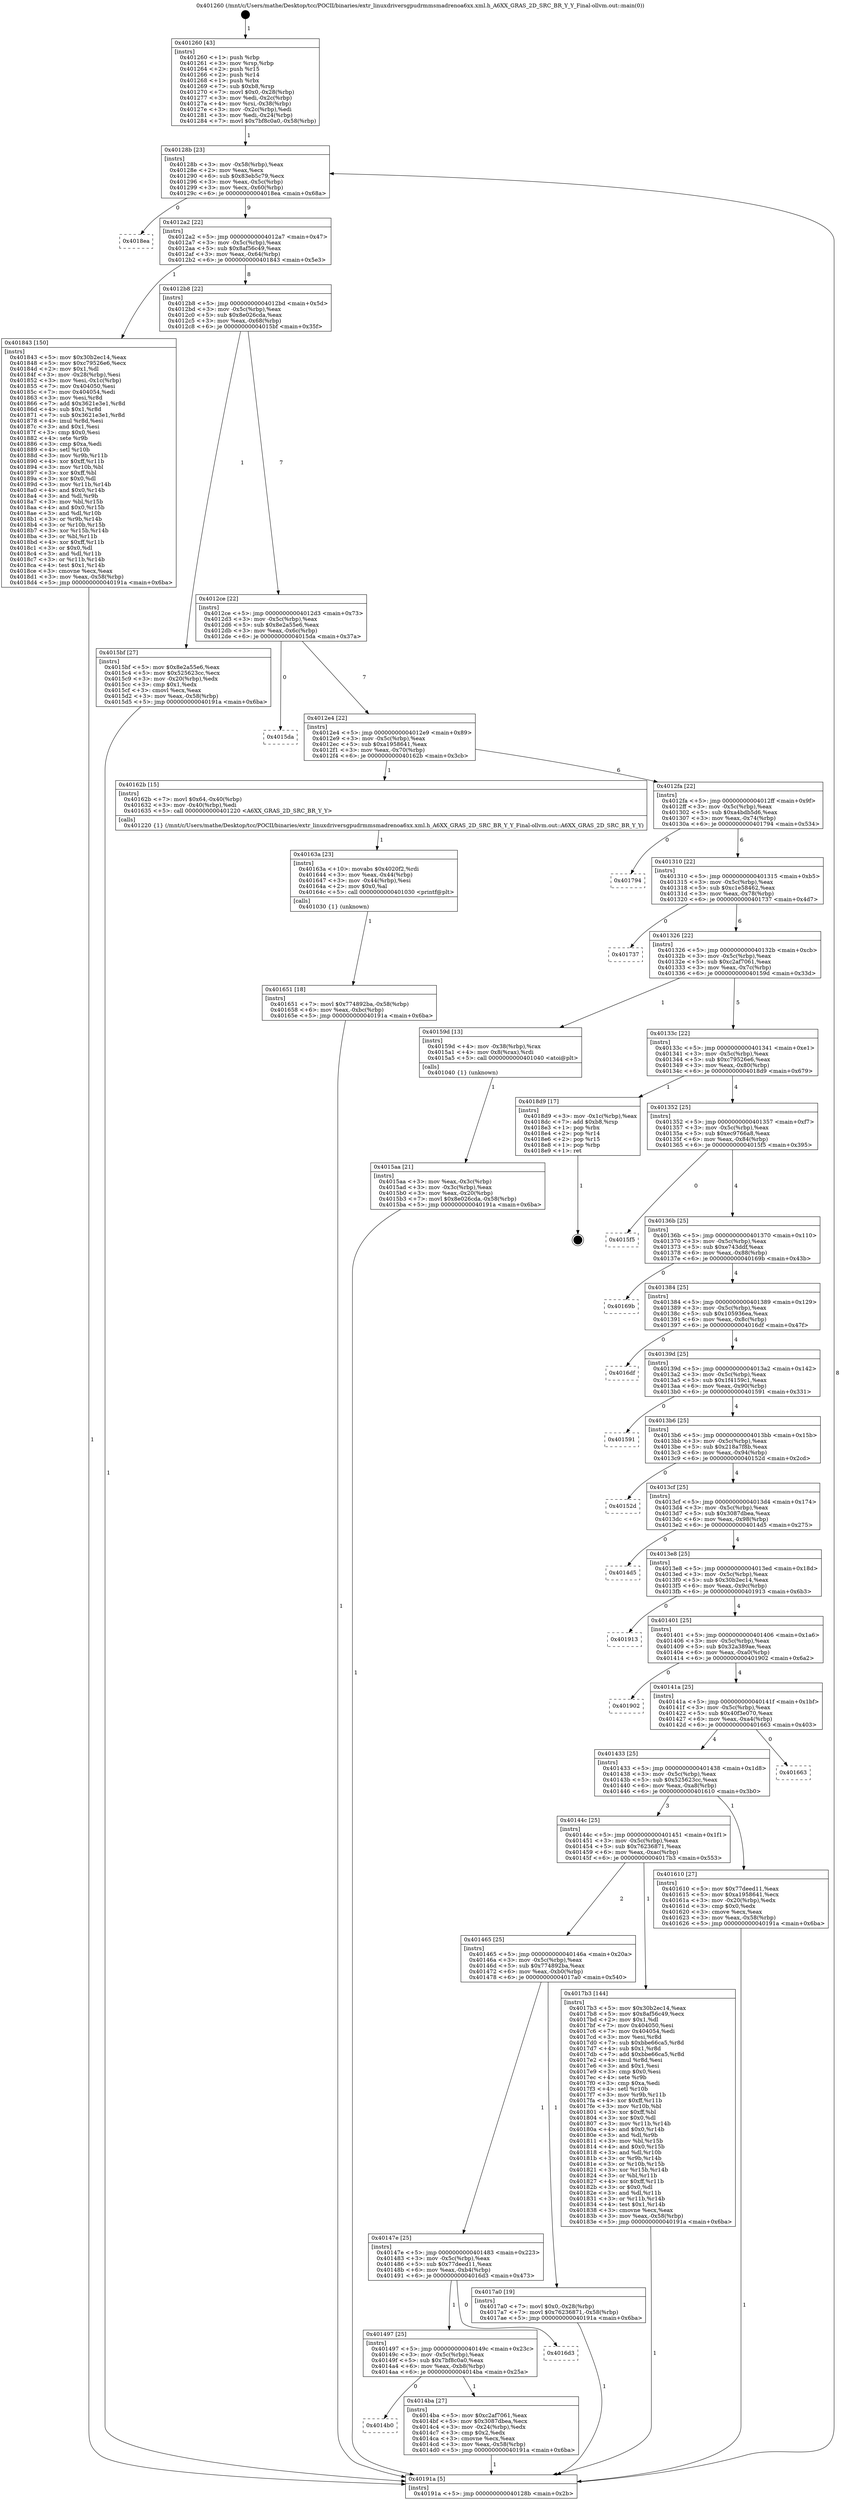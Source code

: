 digraph "0x401260" {
  label = "0x401260 (/mnt/c/Users/mathe/Desktop/tcc/POCII/binaries/extr_linuxdriversgpudrmmsmadrenoa6xx.xml.h_A6XX_GRAS_2D_SRC_BR_Y_Y_Final-ollvm.out::main(0))"
  labelloc = "t"
  node[shape=record]

  Entry [label="",width=0.3,height=0.3,shape=circle,fillcolor=black,style=filled]
  "0x40128b" [label="{
     0x40128b [23]\l
     | [instrs]\l
     &nbsp;&nbsp;0x40128b \<+3\>: mov -0x58(%rbp),%eax\l
     &nbsp;&nbsp;0x40128e \<+2\>: mov %eax,%ecx\l
     &nbsp;&nbsp;0x401290 \<+6\>: sub $0x83eb5c79,%ecx\l
     &nbsp;&nbsp;0x401296 \<+3\>: mov %eax,-0x5c(%rbp)\l
     &nbsp;&nbsp;0x401299 \<+3\>: mov %ecx,-0x60(%rbp)\l
     &nbsp;&nbsp;0x40129c \<+6\>: je 00000000004018ea \<main+0x68a\>\l
  }"]
  "0x4018ea" [label="{
     0x4018ea\l
  }", style=dashed]
  "0x4012a2" [label="{
     0x4012a2 [22]\l
     | [instrs]\l
     &nbsp;&nbsp;0x4012a2 \<+5\>: jmp 00000000004012a7 \<main+0x47\>\l
     &nbsp;&nbsp;0x4012a7 \<+3\>: mov -0x5c(%rbp),%eax\l
     &nbsp;&nbsp;0x4012aa \<+5\>: sub $0x8af56c49,%eax\l
     &nbsp;&nbsp;0x4012af \<+3\>: mov %eax,-0x64(%rbp)\l
     &nbsp;&nbsp;0x4012b2 \<+6\>: je 0000000000401843 \<main+0x5e3\>\l
  }"]
  Exit [label="",width=0.3,height=0.3,shape=circle,fillcolor=black,style=filled,peripheries=2]
  "0x401843" [label="{
     0x401843 [150]\l
     | [instrs]\l
     &nbsp;&nbsp;0x401843 \<+5\>: mov $0x30b2ec14,%eax\l
     &nbsp;&nbsp;0x401848 \<+5\>: mov $0xc79526e6,%ecx\l
     &nbsp;&nbsp;0x40184d \<+2\>: mov $0x1,%dl\l
     &nbsp;&nbsp;0x40184f \<+3\>: mov -0x28(%rbp),%esi\l
     &nbsp;&nbsp;0x401852 \<+3\>: mov %esi,-0x1c(%rbp)\l
     &nbsp;&nbsp;0x401855 \<+7\>: mov 0x404050,%esi\l
     &nbsp;&nbsp;0x40185c \<+7\>: mov 0x404054,%edi\l
     &nbsp;&nbsp;0x401863 \<+3\>: mov %esi,%r8d\l
     &nbsp;&nbsp;0x401866 \<+7\>: add $0x3621e3e1,%r8d\l
     &nbsp;&nbsp;0x40186d \<+4\>: sub $0x1,%r8d\l
     &nbsp;&nbsp;0x401871 \<+7\>: sub $0x3621e3e1,%r8d\l
     &nbsp;&nbsp;0x401878 \<+4\>: imul %r8d,%esi\l
     &nbsp;&nbsp;0x40187c \<+3\>: and $0x1,%esi\l
     &nbsp;&nbsp;0x40187f \<+3\>: cmp $0x0,%esi\l
     &nbsp;&nbsp;0x401882 \<+4\>: sete %r9b\l
     &nbsp;&nbsp;0x401886 \<+3\>: cmp $0xa,%edi\l
     &nbsp;&nbsp;0x401889 \<+4\>: setl %r10b\l
     &nbsp;&nbsp;0x40188d \<+3\>: mov %r9b,%r11b\l
     &nbsp;&nbsp;0x401890 \<+4\>: xor $0xff,%r11b\l
     &nbsp;&nbsp;0x401894 \<+3\>: mov %r10b,%bl\l
     &nbsp;&nbsp;0x401897 \<+3\>: xor $0xff,%bl\l
     &nbsp;&nbsp;0x40189a \<+3\>: xor $0x0,%dl\l
     &nbsp;&nbsp;0x40189d \<+3\>: mov %r11b,%r14b\l
     &nbsp;&nbsp;0x4018a0 \<+4\>: and $0x0,%r14b\l
     &nbsp;&nbsp;0x4018a4 \<+3\>: and %dl,%r9b\l
     &nbsp;&nbsp;0x4018a7 \<+3\>: mov %bl,%r15b\l
     &nbsp;&nbsp;0x4018aa \<+4\>: and $0x0,%r15b\l
     &nbsp;&nbsp;0x4018ae \<+3\>: and %dl,%r10b\l
     &nbsp;&nbsp;0x4018b1 \<+3\>: or %r9b,%r14b\l
     &nbsp;&nbsp;0x4018b4 \<+3\>: or %r10b,%r15b\l
     &nbsp;&nbsp;0x4018b7 \<+3\>: xor %r15b,%r14b\l
     &nbsp;&nbsp;0x4018ba \<+3\>: or %bl,%r11b\l
     &nbsp;&nbsp;0x4018bd \<+4\>: xor $0xff,%r11b\l
     &nbsp;&nbsp;0x4018c1 \<+3\>: or $0x0,%dl\l
     &nbsp;&nbsp;0x4018c4 \<+3\>: and %dl,%r11b\l
     &nbsp;&nbsp;0x4018c7 \<+3\>: or %r11b,%r14b\l
     &nbsp;&nbsp;0x4018ca \<+4\>: test $0x1,%r14b\l
     &nbsp;&nbsp;0x4018ce \<+3\>: cmovne %ecx,%eax\l
     &nbsp;&nbsp;0x4018d1 \<+3\>: mov %eax,-0x58(%rbp)\l
     &nbsp;&nbsp;0x4018d4 \<+5\>: jmp 000000000040191a \<main+0x6ba\>\l
  }"]
  "0x4012b8" [label="{
     0x4012b8 [22]\l
     | [instrs]\l
     &nbsp;&nbsp;0x4012b8 \<+5\>: jmp 00000000004012bd \<main+0x5d\>\l
     &nbsp;&nbsp;0x4012bd \<+3\>: mov -0x5c(%rbp),%eax\l
     &nbsp;&nbsp;0x4012c0 \<+5\>: sub $0x8e026cda,%eax\l
     &nbsp;&nbsp;0x4012c5 \<+3\>: mov %eax,-0x68(%rbp)\l
     &nbsp;&nbsp;0x4012c8 \<+6\>: je 00000000004015bf \<main+0x35f\>\l
  }"]
  "0x401651" [label="{
     0x401651 [18]\l
     | [instrs]\l
     &nbsp;&nbsp;0x401651 \<+7\>: movl $0x774892ba,-0x58(%rbp)\l
     &nbsp;&nbsp;0x401658 \<+6\>: mov %eax,-0xbc(%rbp)\l
     &nbsp;&nbsp;0x40165e \<+5\>: jmp 000000000040191a \<main+0x6ba\>\l
  }"]
  "0x4015bf" [label="{
     0x4015bf [27]\l
     | [instrs]\l
     &nbsp;&nbsp;0x4015bf \<+5\>: mov $0x8e2a55e6,%eax\l
     &nbsp;&nbsp;0x4015c4 \<+5\>: mov $0x525623cc,%ecx\l
     &nbsp;&nbsp;0x4015c9 \<+3\>: mov -0x20(%rbp),%edx\l
     &nbsp;&nbsp;0x4015cc \<+3\>: cmp $0x1,%edx\l
     &nbsp;&nbsp;0x4015cf \<+3\>: cmovl %ecx,%eax\l
     &nbsp;&nbsp;0x4015d2 \<+3\>: mov %eax,-0x58(%rbp)\l
     &nbsp;&nbsp;0x4015d5 \<+5\>: jmp 000000000040191a \<main+0x6ba\>\l
  }"]
  "0x4012ce" [label="{
     0x4012ce [22]\l
     | [instrs]\l
     &nbsp;&nbsp;0x4012ce \<+5\>: jmp 00000000004012d3 \<main+0x73\>\l
     &nbsp;&nbsp;0x4012d3 \<+3\>: mov -0x5c(%rbp),%eax\l
     &nbsp;&nbsp;0x4012d6 \<+5\>: sub $0x8e2a55e6,%eax\l
     &nbsp;&nbsp;0x4012db \<+3\>: mov %eax,-0x6c(%rbp)\l
     &nbsp;&nbsp;0x4012de \<+6\>: je 00000000004015da \<main+0x37a\>\l
  }"]
  "0x40163a" [label="{
     0x40163a [23]\l
     | [instrs]\l
     &nbsp;&nbsp;0x40163a \<+10\>: movabs $0x4020f2,%rdi\l
     &nbsp;&nbsp;0x401644 \<+3\>: mov %eax,-0x44(%rbp)\l
     &nbsp;&nbsp;0x401647 \<+3\>: mov -0x44(%rbp),%esi\l
     &nbsp;&nbsp;0x40164a \<+2\>: mov $0x0,%al\l
     &nbsp;&nbsp;0x40164c \<+5\>: call 0000000000401030 \<printf@plt\>\l
     | [calls]\l
     &nbsp;&nbsp;0x401030 \{1\} (unknown)\l
  }"]
  "0x4015da" [label="{
     0x4015da\l
  }", style=dashed]
  "0x4012e4" [label="{
     0x4012e4 [22]\l
     | [instrs]\l
     &nbsp;&nbsp;0x4012e4 \<+5\>: jmp 00000000004012e9 \<main+0x89\>\l
     &nbsp;&nbsp;0x4012e9 \<+3\>: mov -0x5c(%rbp),%eax\l
     &nbsp;&nbsp;0x4012ec \<+5\>: sub $0xa1958641,%eax\l
     &nbsp;&nbsp;0x4012f1 \<+3\>: mov %eax,-0x70(%rbp)\l
     &nbsp;&nbsp;0x4012f4 \<+6\>: je 000000000040162b \<main+0x3cb\>\l
  }"]
  "0x4015aa" [label="{
     0x4015aa [21]\l
     | [instrs]\l
     &nbsp;&nbsp;0x4015aa \<+3\>: mov %eax,-0x3c(%rbp)\l
     &nbsp;&nbsp;0x4015ad \<+3\>: mov -0x3c(%rbp),%eax\l
     &nbsp;&nbsp;0x4015b0 \<+3\>: mov %eax,-0x20(%rbp)\l
     &nbsp;&nbsp;0x4015b3 \<+7\>: movl $0x8e026cda,-0x58(%rbp)\l
     &nbsp;&nbsp;0x4015ba \<+5\>: jmp 000000000040191a \<main+0x6ba\>\l
  }"]
  "0x40162b" [label="{
     0x40162b [15]\l
     | [instrs]\l
     &nbsp;&nbsp;0x40162b \<+7\>: movl $0x64,-0x40(%rbp)\l
     &nbsp;&nbsp;0x401632 \<+3\>: mov -0x40(%rbp),%edi\l
     &nbsp;&nbsp;0x401635 \<+5\>: call 0000000000401220 \<A6XX_GRAS_2D_SRC_BR_Y_Y\>\l
     | [calls]\l
     &nbsp;&nbsp;0x401220 \{1\} (/mnt/c/Users/mathe/Desktop/tcc/POCII/binaries/extr_linuxdriversgpudrmmsmadrenoa6xx.xml.h_A6XX_GRAS_2D_SRC_BR_Y_Y_Final-ollvm.out::A6XX_GRAS_2D_SRC_BR_Y_Y)\l
  }"]
  "0x4012fa" [label="{
     0x4012fa [22]\l
     | [instrs]\l
     &nbsp;&nbsp;0x4012fa \<+5\>: jmp 00000000004012ff \<main+0x9f\>\l
     &nbsp;&nbsp;0x4012ff \<+3\>: mov -0x5c(%rbp),%eax\l
     &nbsp;&nbsp;0x401302 \<+5\>: sub $0xa4bdb5d6,%eax\l
     &nbsp;&nbsp;0x401307 \<+3\>: mov %eax,-0x74(%rbp)\l
     &nbsp;&nbsp;0x40130a \<+6\>: je 0000000000401794 \<main+0x534\>\l
  }"]
  "0x401260" [label="{
     0x401260 [43]\l
     | [instrs]\l
     &nbsp;&nbsp;0x401260 \<+1\>: push %rbp\l
     &nbsp;&nbsp;0x401261 \<+3\>: mov %rsp,%rbp\l
     &nbsp;&nbsp;0x401264 \<+2\>: push %r15\l
     &nbsp;&nbsp;0x401266 \<+2\>: push %r14\l
     &nbsp;&nbsp;0x401268 \<+1\>: push %rbx\l
     &nbsp;&nbsp;0x401269 \<+7\>: sub $0xb8,%rsp\l
     &nbsp;&nbsp;0x401270 \<+7\>: movl $0x0,-0x28(%rbp)\l
     &nbsp;&nbsp;0x401277 \<+3\>: mov %edi,-0x2c(%rbp)\l
     &nbsp;&nbsp;0x40127a \<+4\>: mov %rsi,-0x38(%rbp)\l
     &nbsp;&nbsp;0x40127e \<+3\>: mov -0x2c(%rbp),%edi\l
     &nbsp;&nbsp;0x401281 \<+3\>: mov %edi,-0x24(%rbp)\l
     &nbsp;&nbsp;0x401284 \<+7\>: movl $0x7bf8c0a0,-0x58(%rbp)\l
  }"]
  "0x401794" [label="{
     0x401794\l
  }", style=dashed]
  "0x401310" [label="{
     0x401310 [22]\l
     | [instrs]\l
     &nbsp;&nbsp;0x401310 \<+5\>: jmp 0000000000401315 \<main+0xb5\>\l
     &nbsp;&nbsp;0x401315 \<+3\>: mov -0x5c(%rbp),%eax\l
     &nbsp;&nbsp;0x401318 \<+5\>: sub $0xc1e58462,%eax\l
     &nbsp;&nbsp;0x40131d \<+3\>: mov %eax,-0x78(%rbp)\l
     &nbsp;&nbsp;0x401320 \<+6\>: je 0000000000401737 \<main+0x4d7\>\l
  }"]
  "0x40191a" [label="{
     0x40191a [5]\l
     | [instrs]\l
     &nbsp;&nbsp;0x40191a \<+5\>: jmp 000000000040128b \<main+0x2b\>\l
  }"]
  "0x401737" [label="{
     0x401737\l
  }", style=dashed]
  "0x401326" [label="{
     0x401326 [22]\l
     | [instrs]\l
     &nbsp;&nbsp;0x401326 \<+5\>: jmp 000000000040132b \<main+0xcb\>\l
     &nbsp;&nbsp;0x40132b \<+3\>: mov -0x5c(%rbp),%eax\l
     &nbsp;&nbsp;0x40132e \<+5\>: sub $0xc2af7061,%eax\l
     &nbsp;&nbsp;0x401333 \<+3\>: mov %eax,-0x7c(%rbp)\l
     &nbsp;&nbsp;0x401336 \<+6\>: je 000000000040159d \<main+0x33d\>\l
  }"]
  "0x4014b0" [label="{
     0x4014b0\l
  }", style=dashed]
  "0x40159d" [label="{
     0x40159d [13]\l
     | [instrs]\l
     &nbsp;&nbsp;0x40159d \<+4\>: mov -0x38(%rbp),%rax\l
     &nbsp;&nbsp;0x4015a1 \<+4\>: mov 0x8(%rax),%rdi\l
     &nbsp;&nbsp;0x4015a5 \<+5\>: call 0000000000401040 \<atoi@plt\>\l
     | [calls]\l
     &nbsp;&nbsp;0x401040 \{1\} (unknown)\l
  }"]
  "0x40133c" [label="{
     0x40133c [22]\l
     | [instrs]\l
     &nbsp;&nbsp;0x40133c \<+5\>: jmp 0000000000401341 \<main+0xe1\>\l
     &nbsp;&nbsp;0x401341 \<+3\>: mov -0x5c(%rbp),%eax\l
     &nbsp;&nbsp;0x401344 \<+5\>: sub $0xc79526e6,%eax\l
     &nbsp;&nbsp;0x401349 \<+3\>: mov %eax,-0x80(%rbp)\l
     &nbsp;&nbsp;0x40134c \<+6\>: je 00000000004018d9 \<main+0x679\>\l
  }"]
  "0x4014ba" [label="{
     0x4014ba [27]\l
     | [instrs]\l
     &nbsp;&nbsp;0x4014ba \<+5\>: mov $0xc2af7061,%eax\l
     &nbsp;&nbsp;0x4014bf \<+5\>: mov $0x3087dbea,%ecx\l
     &nbsp;&nbsp;0x4014c4 \<+3\>: mov -0x24(%rbp),%edx\l
     &nbsp;&nbsp;0x4014c7 \<+3\>: cmp $0x2,%edx\l
     &nbsp;&nbsp;0x4014ca \<+3\>: cmovne %ecx,%eax\l
     &nbsp;&nbsp;0x4014cd \<+3\>: mov %eax,-0x58(%rbp)\l
     &nbsp;&nbsp;0x4014d0 \<+5\>: jmp 000000000040191a \<main+0x6ba\>\l
  }"]
  "0x4018d9" [label="{
     0x4018d9 [17]\l
     | [instrs]\l
     &nbsp;&nbsp;0x4018d9 \<+3\>: mov -0x1c(%rbp),%eax\l
     &nbsp;&nbsp;0x4018dc \<+7\>: add $0xb8,%rsp\l
     &nbsp;&nbsp;0x4018e3 \<+1\>: pop %rbx\l
     &nbsp;&nbsp;0x4018e4 \<+2\>: pop %r14\l
     &nbsp;&nbsp;0x4018e6 \<+2\>: pop %r15\l
     &nbsp;&nbsp;0x4018e8 \<+1\>: pop %rbp\l
     &nbsp;&nbsp;0x4018e9 \<+1\>: ret\l
  }"]
  "0x401352" [label="{
     0x401352 [25]\l
     | [instrs]\l
     &nbsp;&nbsp;0x401352 \<+5\>: jmp 0000000000401357 \<main+0xf7\>\l
     &nbsp;&nbsp;0x401357 \<+3\>: mov -0x5c(%rbp),%eax\l
     &nbsp;&nbsp;0x40135a \<+5\>: sub $0xec9766a8,%eax\l
     &nbsp;&nbsp;0x40135f \<+6\>: mov %eax,-0x84(%rbp)\l
     &nbsp;&nbsp;0x401365 \<+6\>: je 00000000004015f5 \<main+0x395\>\l
  }"]
  "0x401497" [label="{
     0x401497 [25]\l
     | [instrs]\l
     &nbsp;&nbsp;0x401497 \<+5\>: jmp 000000000040149c \<main+0x23c\>\l
     &nbsp;&nbsp;0x40149c \<+3\>: mov -0x5c(%rbp),%eax\l
     &nbsp;&nbsp;0x40149f \<+5\>: sub $0x7bf8c0a0,%eax\l
     &nbsp;&nbsp;0x4014a4 \<+6\>: mov %eax,-0xb8(%rbp)\l
     &nbsp;&nbsp;0x4014aa \<+6\>: je 00000000004014ba \<main+0x25a\>\l
  }"]
  "0x4015f5" [label="{
     0x4015f5\l
  }", style=dashed]
  "0x40136b" [label="{
     0x40136b [25]\l
     | [instrs]\l
     &nbsp;&nbsp;0x40136b \<+5\>: jmp 0000000000401370 \<main+0x110\>\l
     &nbsp;&nbsp;0x401370 \<+3\>: mov -0x5c(%rbp),%eax\l
     &nbsp;&nbsp;0x401373 \<+5\>: sub $0xe743ddf,%eax\l
     &nbsp;&nbsp;0x401378 \<+6\>: mov %eax,-0x88(%rbp)\l
     &nbsp;&nbsp;0x40137e \<+6\>: je 000000000040169b \<main+0x43b\>\l
  }"]
  "0x4016d3" [label="{
     0x4016d3\l
  }", style=dashed]
  "0x40169b" [label="{
     0x40169b\l
  }", style=dashed]
  "0x401384" [label="{
     0x401384 [25]\l
     | [instrs]\l
     &nbsp;&nbsp;0x401384 \<+5\>: jmp 0000000000401389 \<main+0x129\>\l
     &nbsp;&nbsp;0x401389 \<+3\>: mov -0x5c(%rbp),%eax\l
     &nbsp;&nbsp;0x40138c \<+5\>: sub $0x105936ea,%eax\l
     &nbsp;&nbsp;0x401391 \<+6\>: mov %eax,-0x8c(%rbp)\l
     &nbsp;&nbsp;0x401397 \<+6\>: je 00000000004016df \<main+0x47f\>\l
  }"]
  "0x40147e" [label="{
     0x40147e [25]\l
     | [instrs]\l
     &nbsp;&nbsp;0x40147e \<+5\>: jmp 0000000000401483 \<main+0x223\>\l
     &nbsp;&nbsp;0x401483 \<+3\>: mov -0x5c(%rbp),%eax\l
     &nbsp;&nbsp;0x401486 \<+5\>: sub $0x77deed11,%eax\l
     &nbsp;&nbsp;0x40148b \<+6\>: mov %eax,-0xb4(%rbp)\l
     &nbsp;&nbsp;0x401491 \<+6\>: je 00000000004016d3 \<main+0x473\>\l
  }"]
  "0x4016df" [label="{
     0x4016df\l
  }", style=dashed]
  "0x40139d" [label="{
     0x40139d [25]\l
     | [instrs]\l
     &nbsp;&nbsp;0x40139d \<+5\>: jmp 00000000004013a2 \<main+0x142\>\l
     &nbsp;&nbsp;0x4013a2 \<+3\>: mov -0x5c(%rbp),%eax\l
     &nbsp;&nbsp;0x4013a5 \<+5\>: sub $0x1f4159c1,%eax\l
     &nbsp;&nbsp;0x4013aa \<+6\>: mov %eax,-0x90(%rbp)\l
     &nbsp;&nbsp;0x4013b0 \<+6\>: je 0000000000401591 \<main+0x331\>\l
  }"]
  "0x4017a0" [label="{
     0x4017a0 [19]\l
     | [instrs]\l
     &nbsp;&nbsp;0x4017a0 \<+7\>: movl $0x0,-0x28(%rbp)\l
     &nbsp;&nbsp;0x4017a7 \<+7\>: movl $0x76236871,-0x58(%rbp)\l
     &nbsp;&nbsp;0x4017ae \<+5\>: jmp 000000000040191a \<main+0x6ba\>\l
  }"]
  "0x401591" [label="{
     0x401591\l
  }", style=dashed]
  "0x4013b6" [label="{
     0x4013b6 [25]\l
     | [instrs]\l
     &nbsp;&nbsp;0x4013b6 \<+5\>: jmp 00000000004013bb \<main+0x15b\>\l
     &nbsp;&nbsp;0x4013bb \<+3\>: mov -0x5c(%rbp),%eax\l
     &nbsp;&nbsp;0x4013be \<+5\>: sub $0x218a7f8b,%eax\l
     &nbsp;&nbsp;0x4013c3 \<+6\>: mov %eax,-0x94(%rbp)\l
     &nbsp;&nbsp;0x4013c9 \<+6\>: je 000000000040152d \<main+0x2cd\>\l
  }"]
  "0x401465" [label="{
     0x401465 [25]\l
     | [instrs]\l
     &nbsp;&nbsp;0x401465 \<+5\>: jmp 000000000040146a \<main+0x20a\>\l
     &nbsp;&nbsp;0x40146a \<+3\>: mov -0x5c(%rbp),%eax\l
     &nbsp;&nbsp;0x40146d \<+5\>: sub $0x774892ba,%eax\l
     &nbsp;&nbsp;0x401472 \<+6\>: mov %eax,-0xb0(%rbp)\l
     &nbsp;&nbsp;0x401478 \<+6\>: je 00000000004017a0 \<main+0x540\>\l
  }"]
  "0x40152d" [label="{
     0x40152d\l
  }", style=dashed]
  "0x4013cf" [label="{
     0x4013cf [25]\l
     | [instrs]\l
     &nbsp;&nbsp;0x4013cf \<+5\>: jmp 00000000004013d4 \<main+0x174\>\l
     &nbsp;&nbsp;0x4013d4 \<+3\>: mov -0x5c(%rbp),%eax\l
     &nbsp;&nbsp;0x4013d7 \<+5\>: sub $0x3087dbea,%eax\l
     &nbsp;&nbsp;0x4013dc \<+6\>: mov %eax,-0x98(%rbp)\l
     &nbsp;&nbsp;0x4013e2 \<+6\>: je 00000000004014d5 \<main+0x275\>\l
  }"]
  "0x4017b3" [label="{
     0x4017b3 [144]\l
     | [instrs]\l
     &nbsp;&nbsp;0x4017b3 \<+5\>: mov $0x30b2ec14,%eax\l
     &nbsp;&nbsp;0x4017b8 \<+5\>: mov $0x8af56c49,%ecx\l
     &nbsp;&nbsp;0x4017bd \<+2\>: mov $0x1,%dl\l
     &nbsp;&nbsp;0x4017bf \<+7\>: mov 0x404050,%esi\l
     &nbsp;&nbsp;0x4017c6 \<+7\>: mov 0x404054,%edi\l
     &nbsp;&nbsp;0x4017cd \<+3\>: mov %esi,%r8d\l
     &nbsp;&nbsp;0x4017d0 \<+7\>: sub $0xbbe66ca5,%r8d\l
     &nbsp;&nbsp;0x4017d7 \<+4\>: sub $0x1,%r8d\l
     &nbsp;&nbsp;0x4017db \<+7\>: add $0xbbe66ca5,%r8d\l
     &nbsp;&nbsp;0x4017e2 \<+4\>: imul %r8d,%esi\l
     &nbsp;&nbsp;0x4017e6 \<+3\>: and $0x1,%esi\l
     &nbsp;&nbsp;0x4017e9 \<+3\>: cmp $0x0,%esi\l
     &nbsp;&nbsp;0x4017ec \<+4\>: sete %r9b\l
     &nbsp;&nbsp;0x4017f0 \<+3\>: cmp $0xa,%edi\l
     &nbsp;&nbsp;0x4017f3 \<+4\>: setl %r10b\l
     &nbsp;&nbsp;0x4017f7 \<+3\>: mov %r9b,%r11b\l
     &nbsp;&nbsp;0x4017fa \<+4\>: xor $0xff,%r11b\l
     &nbsp;&nbsp;0x4017fe \<+3\>: mov %r10b,%bl\l
     &nbsp;&nbsp;0x401801 \<+3\>: xor $0xff,%bl\l
     &nbsp;&nbsp;0x401804 \<+3\>: xor $0x0,%dl\l
     &nbsp;&nbsp;0x401807 \<+3\>: mov %r11b,%r14b\l
     &nbsp;&nbsp;0x40180a \<+4\>: and $0x0,%r14b\l
     &nbsp;&nbsp;0x40180e \<+3\>: and %dl,%r9b\l
     &nbsp;&nbsp;0x401811 \<+3\>: mov %bl,%r15b\l
     &nbsp;&nbsp;0x401814 \<+4\>: and $0x0,%r15b\l
     &nbsp;&nbsp;0x401818 \<+3\>: and %dl,%r10b\l
     &nbsp;&nbsp;0x40181b \<+3\>: or %r9b,%r14b\l
     &nbsp;&nbsp;0x40181e \<+3\>: or %r10b,%r15b\l
     &nbsp;&nbsp;0x401821 \<+3\>: xor %r15b,%r14b\l
     &nbsp;&nbsp;0x401824 \<+3\>: or %bl,%r11b\l
     &nbsp;&nbsp;0x401827 \<+4\>: xor $0xff,%r11b\l
     &nbsp;&nbsp;0x40182b \<+3\>: or $0x0,%dl\l
     &nbsp;&nbsp;0x40182e \<+3\>: and %dl,%r11b\l
     &nbsp;&nbsp;0x401831 \<+3\>: or %r11b,%r14b\l
     &nbsp;&nbsp;0x401834 \<+4\>: test $0x1,%r14b\l
     &nbsp;&nbsp;0x401838 \<+3\>: cmovne %ecx,%eax\l
     &nbsp;&nbsp;0x40183b \<+3\>: mov %eax,-0x58(%rbp)\l
     &nbsp;&nbsp;0x40183e \<+5\>: jmp 000000000040191a \<main+0x6ba\>\l
  }"]
  "0x4014d5" [label="{
     0x4014d5\l
  }", style=dashed]
  "0x4013e8" [label="{
     0x4013e8 [25]\l
     | [instrs]\l
     &nbsp;&nbsp;0x4013e8 \<+5\>: jmp 00000000004013ed \<main+0x18d\>\l
     &nbsp;&nbsp;0x4013ed \<+3\>: mov -0x5c(%rbp),%eax\l
     &nbsp;&nbsp;0x4013f0 \<+5\>: sub $0x30b2ec14,%eax\l
     &nbsp;&nbsp;0x4013f5 \<+6\>: mov %eax,-0x9c(%rbp)\l
     &nbsp;&nbsp;0x4013fb \<+6\>: je 0000000000401913 \<main+0x6b3\>\l
  }"]
  "0x40144c" [label="{
     0x40144c [25]\l
     | [instrs]\l
     &nbsp;&nbsp;0x40144c \<+5\>: jmp 0000000000401451 \<main+0x1f1\>\l
     &nbsp;&nbsp;0x401451 \<+3\>: mov -0x5c(%rbp),%eax\l
     &nbsp;&nbsp;0x401454 \<+5\>: sub $0x76236871,%eax\l
     &nbsp;&nbsp;0x401459 \<+6\>: mov %eax,-0xac(%rbp)\l
     &nbsp;&nbsp;0x40145f \<+6\>: je 00000000004017b3 \<main+0x553\>\l
  }"]
  "0x401913" [label="{
     0x401913\l
  }", style=dashed]
  "0x401401" [label="{
     0x401401 [25]\l
     | [instrs]\l
     &nbsp;&nbsp;0x401401 \<+5\>: jmp 0000000000401406 \<main+0x1a6\>\l
     &nbsp;&nbsp;0x401406 \<+3\>: mov -0x5c(%rbp),%eax\l
     &nbsp;&nbsp;0x401409 \<+5\>: sub $0x32a389ae,%eax\l
     &nbsp;&nbsp;0x40140e \<+6\>: mov %eax,-0xa0(%rbp)\l
     &nbsp;&nbsp;0x401414 \<+6\>: je 0000000000401902 \<main+0x6a2\>\l
  }"]
  "0x401610" [label="{
     0x401610 [27]\l
     | [instrs]\l
     &nbsp;&nbsp;0x401610 \<+5\>: mov $0x77deed11,%eax\l
     &nbsp;&nbsp;0x401615 \<+5\>: mov $0xa1958641,%ecx\l
     &nbsp;&nbsp;0x40161a \<+3\>: mov -0x20(%rbp),%edx\l
     &nbsp;&nbsp;0x40161d \<+3\>: cmp $0x0,%edx\l
     &nbsp;&nbsp;0x401620 \<+3\>: cmove %ecx,%eax\l
     &nbsp;&nbsp;0x401623 \<+3\>: mov %eax,-0x58(%rbp)\l
     &nbsp;&nbsp;0x401626 \<+5\>: jmp 000000000040191a \<main+0x6ba\>\l
  }"]
  "0x401902" [label="{
     0x401902\l
  }", style=dashed]
  "0x40141a" [label="{
     0x40141a [25]\l
     | [instrs]\l
     &nbsp;&nbsp;0x40141a \<+5\>: jmp 000000000040141f \<main+0x1bf\>\l
     &nbsp;&nbsp;0x40141f \<+3\>: mov -0x5c(%rbp),%eax\l
     &nbsp;&nbsp;0x401422 \<+5\>: sub $0x40f3e070,%eax\l
     &nbsp;&nbsp;0x401427 \<+6\>: mov %eax,-0xa4(%rbp)\l
     &nbsp;&nbsp;0x40142d \<+6\>: je 0000000000401663 \<main+0x403\>\l
  }"]
  "0x401433" [label="{
     0x401433 [25]\l
     | [instrs]\l
     &nbsp;&nbsp;0x401433 \<+5\>: jmp 0000000000401438 \<main+0x1d8\>\l
     &nbsp;&nbsp;0x401438 \<+3\>: mov -0x5c(%rbp),%eax\l
     &nbsp;&nbsp;0x40143b \<+5\>: sub $0x525623cc,%eax\l
     &nbsp;&nbsp;0x401440 \<+6\>: mov %eax,-0xa8(%rbp)\l
     &nbsp;&nbsp;0x401446 \<+6\>: je 0000000000401610 \<main+0x3b0\>\l
  }"]
  "0x401663" [label="{
     0x401663\l
  }", style=dashed]
  Entry -> "0x401260" [label=" 1"]
  "0x40128b" -> "0x4018ea" [label=" 0"]
  "0x40128b" -> "0x4012a2" [label=" 9"]
  "0x4018d9" -> Exit [label=" 1"]
  "0x4012a2" -> "0x401843" [label=" 1"]
  "0x4012a2" -> "0x4012b8" [label=" 8"]
  "0x401843" -> "0x40191a" [label=" 1"]
  "0x4012b8" -> "0x4015bf" [label=" 1"]
  "0x4012b8" -> "0x4012ce" [label=" 7"]
  "0x4017b3" -> "0x40191a" [label=" 1"]
  "0x4012ce" -> "0x4015da" [label=" 0"]
  "0x4012ce" -> "0x4012e4" [label=" 7"]
  "0x4017a0" -> "0x40191a" [label=" 1"]
  "0x4012e4" -> "0x40162b" [label=" 1"]
  "0x4012e4" -> "0x4012fa" [label=" 6"]
  "0x401651" -> "0x40191a" [label=" 1"]
  "0x4012fa" -> "0x401794" [label=" 0"]
  "0x4012fa" -> "0x401310" [label=" 6"]
  "0x40163a" -> "0x401651" [label=" 1"]
  "0x401310" -> "0x401737" [label=" 0"]
  "0x401310" -> "0x401326" [label=" 6"]
  "0x40162b" -> "0x40163a" [label=" 1"]
  "0x401326" -> "0x40159d" [label=" 1"]
  "0x401326" -> "0x40133c" [label=" 5"]
  "0x401610" -> "0x40191a" [label=" 1"]
  "0x40133c" -> "0x4018d9" [label=" 1"]
  "0x40133c" -> "0x401352" [label=" 4"]
  "0x4015bf" -> "0x40191a" [label=" 1"]
  "0x401352" -> "0x4015f5" [label=" 0"]
  "0x401352" -> "0x40136b" [label=" 4"]
  "0x40159d" -> "0x4015aa" [label=" 1"]
  "0x40136b" -> "0x40169b" [label=" 0"]
  "0x40136b" -> "0x401384" [label=" 4"]
  "0x40191a" -> "0x40128b" [label=" 8"]
  "0x401384" -> "0x4016df" [label=" 0"]
  "0x401384" -> "0x40139d" [label=" 4"]
  "0x4014ba" -> "0x40191a" [label=" 1"]
  "0x40139d" -> "0x401591" [label=" 0"]
  "0x40139d" -> "0x4013b6" [label=" 4"]
  "0x401497" -> "0x4014b0" [label=" 0"]
  "0x4013b6" -> "0x40152d" [label=" 0"]
  "0x4013b6" -> "0x4013cf" [label=" 4"]
  "0x4015aa" -> "0x40191a" [label=" 1"]
  "0x4013cf" -> "0x4014d5" [label=" 0"]
  "0x4013cf" -> "0x4013e8" [label=" 4"]
  "0x40147e" -> "0x401497" [label=" 1"]
  "0x4013e8" -> "0x401913" [label=" 0"]
  "0x4013e8" -> "0x401401" [label=" 4"]
  "0x401260" -> "0x40128b" [label=" 1"]
  "0x401401" -> "0x401902" [label=" 0"]
  "0x401401" -> "0x40141a" [label=" 4"]
  "0x401465" -> "0x40147e" [label=" 1"]
  "0x40141a" -> "0x401663" [label=" 0"]
  "0x40141a" -> "0x401433" [label=" 4"]
  "0x401465" -> "0x4017a0" [label=" 1"]
  "0x401433" -> "0x401610" [label=" 1"]
  "0x401433" -> "0x40144c" [label=" 3"]
  "0x40147e" -> "0x4016d3" [label=" 0"]
  "0x40144c" -> "0x4017b3" [label=" 1"]
  "0x40144c" -> "0x401465" [label=" 2"]
  "0x401497" -> "0x4014ba" [label=" 1"]
}

